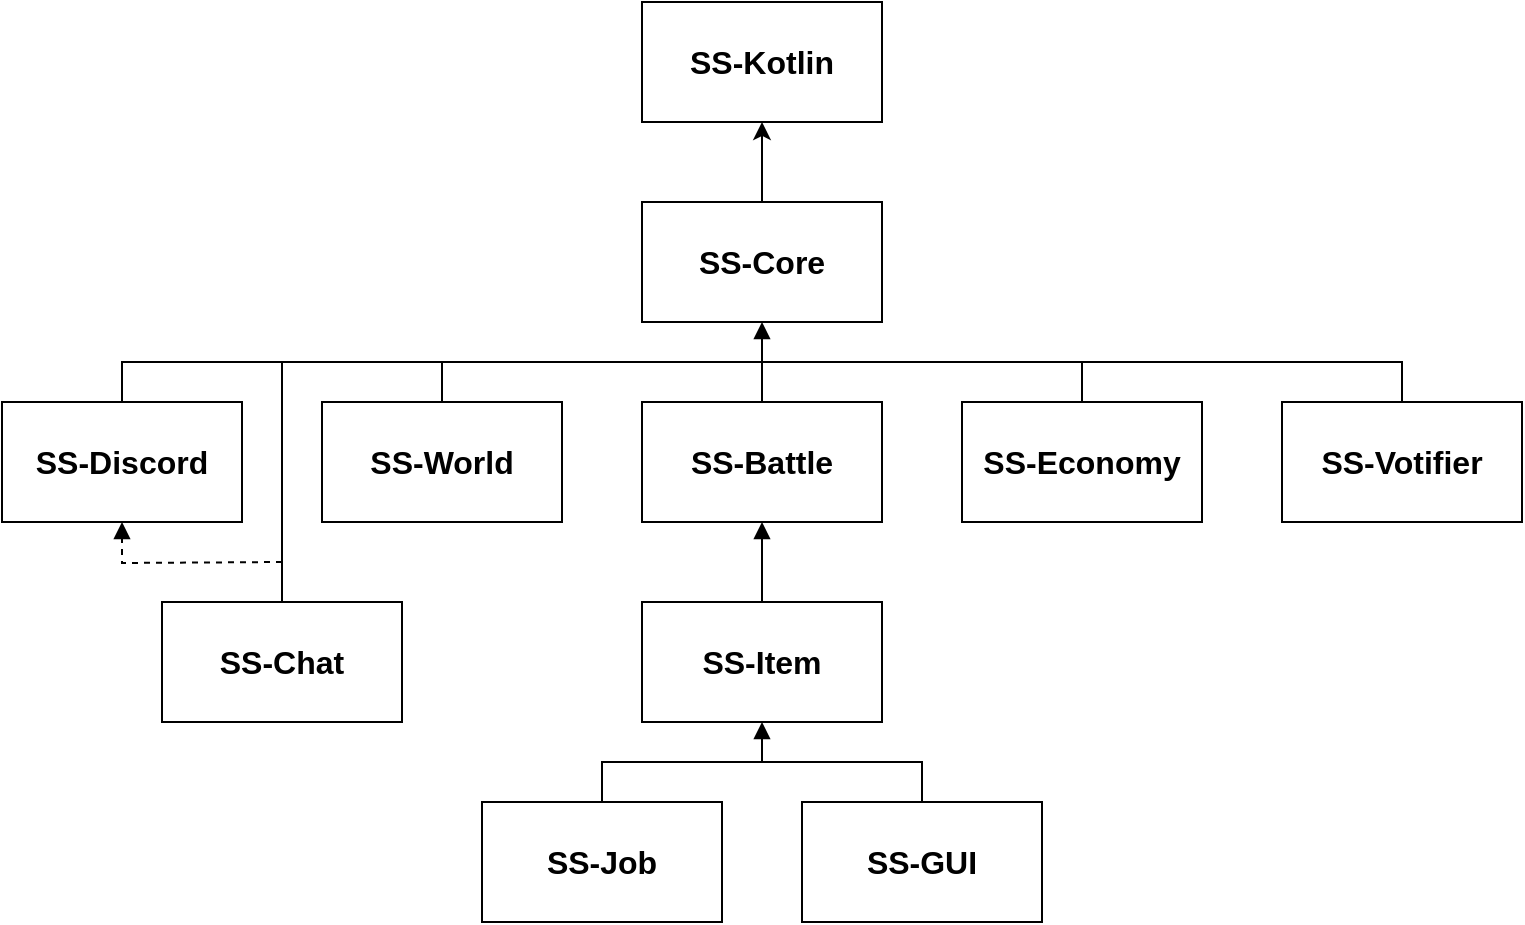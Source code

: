 <mxfile version="13.1.3" type="device"><diagram id="iCJhFCFJ18vj--K-sOZw" name="Page-1"><mxGraphModel dx="1673" dy="979" grid="1" gridSize="10" guides="1" tooltips="1" connect="1" arrows="1" fold="1" page="1" pageScale="1" pageWidth="827" pageHeight="1169" math="0" shadow="0"><root><mxCell id="0"/><mxCell id="1" parent="0"/><mxCell id="ueMMRVPoeT2nIW5ylTD2-1" value="&lt;font style=&quot;font-size: 16px&quot;&gt;&lt;b&gt;SS-Kotlin&lt;/b&gt;&lt;/font&gt;" style="rounded=0;whiteSpace=wrap;html=1;" parent="1" vertex="1"><mxGeometry x="360" y="20" width="120" height="60" as="geometry"/></mxCell><mxCell id="ueMMRVPoeT2nIW5ylTD2-23" value="" style="edgeStyle=orthogonalEdgeStyle;rounded=0;orthogonalLoop=1;jettySize=auto;html=1;" parent="1" source="ueMMRVPoeT2nIW5ylTD2-2" target="ueMMRVPoeT2nIW5ylTD2-1" edge="1"><mxGeometry relative="1" as="geometry"/></mxCell><mxCell id="ueMMRVPoeT2nIW5ylTD2-2" value="&lt;font style=&quot;font-size: 16px&quot;&gt;&lt;b&gt;SS-Core&lt;/b&gt;&lt;/font&gt;" style="rounded=0;whiteSpace=wrap;html=1;" parent="1" vertex="1"><mxGeometry x="360" y="120" width="120" height="60" as="geometry"/></mxCell><mxCell id="ueMMRVPoeT2nIW5ylTD2-27" style="edgeStyle=orthogonalEdgeStyle;rounded=0;orthogonalLoop=1;jettySize=auto;html=1;endArrow=none;endFill=0;" parent="1" source="ueMMRVPoeT2nIW5ylTD2-3" edge="1"><mxGeometry relative="1" as="geometry"><mxPoint x="420" y="210" as="targetPoint"/><Array as="points"><mxPoint x="260" y="200"/><mxPoint x="420" y="200"/></Array></mxGeometry></mxCell><mxCell id="ueMMRVPoeT2nIW5ylTD2-3" value="&lt;font style=&quot;font-size: 16px&quot;&gt;&lt;b&gt;SS-World&lt;br&gt;&lt;/b&gt;&lt;/font&gt;" style="rounded=0;whiteSpace=wrap;html=1;" parent="1" vertex="1"><mxGeometry x="200" y="220" width="120" height="60" as="geometry"/></mxCell><mxCell id="ueMMRVPoeT2nIW5ylTD2-18" value="" style="edgeStyle=orthogonalEdgeStyle;rounded=0;orthogonalLoop=1;jettySize=auto;html=1;endArrow=block;endFill=1;" parent="1" source="ueMMRVPoeT2nIW5ylTD2-4" target="ueMMRVPoeT2nIW5ylTD2-2" edge="1"><mxGeometry relative="1" as="geometry"/></mxCell><mxCell id="ueMMRVPoeT2nIW5ylTD2-4" value="&lt;font style=&quot;font-size: 16px&quot;&gt;&lt;b&gt;SS-Battle&lt;/b&gt;&lt;/font&gt;" style="rounded=0;whiteSpace=wrap;html=1;" parent="1" vertex="1"><mxGeometry x="360" y="220" width="120" height="60" as="geometry"/></mxCell><mxCell id="ueMMRVPoeT2nIW5ylTD2-17" value="" style="edgeStyle=orthogonalEdgeStyle;rounded=0;orthogonalLoop=1;jettySize=auto;html=1;endArrow=block;endFill=1;" parent="1" source="ueMMRVPoeT2nIW5ylTD2-7" target="ueMMRVPoeT2nIW5ylTD2-4" edge="1"><mxGeometry relative="1" as="geometry"/></mxCell><mxCell id="ueMMRVPoeT2nIW5ylTD2-7" value="&lt;font style=&quot;font-size: 16px&quot;&gt;&lt;b&gt;SS-Item&lt;/b&gt;&lt;/font&gt;" style="rounded=0;whiteSpace=wrap;html=1;" parent="1" vertex="1"><mxGeometry x="360" y="320" width="120" height="60" as="geometry"/></mxCell><mxCell id="ueMMRVPoeT2nIW5ylTD2-16" value="" style="edgeStyle=orthogonalEdgeStyle;rounded=0;orthogonalLoop=1;jettySize=auto;html=1;endArrow=block;endFill=1;" parent="1" source="ueMMRVPoeT2nIW5ylTD2-8" target="ueMMRVPoeT2nIW5ylTD2-7" edge="1"><mxGeometry relative="1" as="geometry"/></mxCell><mxCell id="ueMMRVPoeT2nIW5ylTD2-8" value="&lt;font style=&quot;font-size: 16px&quot;&gt;&lt;b&gt;SS-Job&lt;/b&gt;&lt;/font&gt;" style="rounded=0;whiteSpace=wrap;html=1;" parent="1" vertex="1"><mxGeometry x="280" y="420" width="120" height="60" as="geometry"/></mxCell><mxCell id="ueMMRVPoeT2nIW5ylTD2-24" style="edgeStyle=orthogonalEdgeStyle;rounded=0;orthogonalLoop=1;jettySize=auto;html=1;endArrow=none;endFill=0;" parent="1" source="ueMMRVPoeT2nIW5ylTD2-9" edge="1"><mxGeometry relative="1" as="geometry"><mxPoint x="420" y="210" as="targetPoint"/><Array as="points"><mxPoint x="580" y="200"/><mxPoint x="420" y="200"/></Array></mxGeometry></mxCell><mxCell id="ueMMRVPoeT2nIW5ylTD2-9" value="&lt;font style=&quot;font-size: 16px&quot;&gt;&lt;b&gt;SS-Economy&lt;/b&gt;&lt;/font&gt;" style="rounded=0;whiteSpace=wrap;html=1;" parent="1" vertex="1"><mxGeometry x="520" y="220" width="120" height="60" as="geometry"/></mxCell><mxCell id="ueMMRVPoeT2nIW5ylTD2-26" style="edgeStyle=orthogonalEdgeStyle;rounded=0;orthogonalLoop=1;jettySize=auto;html=1;endArrow=none;endFill=0;" parent="1" source="ueMMRVPoeT2nIW5ylTD2-10" edge="1"><mxGeometry relative="1" as="geometry"><mxPoint x="580" y="210" as="targetPoint"/><Array as="points"><mxPoint x="740" y="200"/><mxPoint x="580" y="200"/></Array></mxGeometry></mxCell><mxCell id="ueMMRVPoeT2nIW5ylTD2-10" value="&lt;font style=&quot;font-size: 16px&quot;&gt;&lt;b&gt;SS-Votifier&lt;/b&gt;&lt;/font&gt;" style="rounded=0;whiteSpace=wrap;html=1;" parent="1" vertex="1"><mxGeometry x="680" y="220" width="120" height="60" as="geometry"/></mxCell><mxCell id="aXyMLsGCkq3DJh9QdFTf-11" style="edgeStyle=orthogonalEdgeStyle;rounded=0;orthogonalLoop=1;jettySize=auto;html=1;endArrow=none;endFill=0;" edge="1" parent="1" source="ueMMRVPoeT2nIW5ylTD2-11"><mxGeometry relative="1" as="geometry"><mxPoint x="260" y="200" as="targetPoint"/><Array as="points"><mxPoint x="100" y="200"/></Array></mxGeometry></mxCell><mxCell id="ueMMRVPoeT2nIW5ylTD2-11" value="&lt;font style=&quot;font-size: 16px&quot;&gt;&lt;b&gt;SS-Discord&lt;/b&gt;&lt;/font&gt;" style="rounded=0;whiteSpace=wrap;html=1;" parent="1" vertex="1"><mxGeometry x="40" y="220" width="120" height="60" as="geometry"/></mxCell><mxCell id="bCsnbJk3i6tgreEaNvT9-4" style="edgeStyle=orthogonalEdgeStyle;rounded=0;orthogonalLoop=1;jettySize=auto;html=1;endArrow=none;endFill=0;" parent="1" source="bCsnbJk3i6tgreEaNvT9-1" edge="1"><mxGeometry relative="1" as="geometry"><mxPoint x="420" y="400" as="targetPoint"/><Array as="points"><mxPoint x="500" y="400"/></Array></mxGeometry></mxCell><mxCell id="bCsnbJk3i6tgreEaNvT9-1" value="&lt;font style=&quot;font-size: 16px&quot;&gt;&lt;b&gt;SS-GUI&lt;/b&gt;&lt;/font&gt;" style="rounded=0;whiteSpace=wrap;html=1;" parent="1" vertex="1"><mxGeometry x="440" y="420" width="120" height="60" as="geometry"/></mxCell><mxCell id="aXyMLsGCkq3DJh9QdFTf-6" style="edgeStyle=orthogonalEdgeStyle;rounded=0;orthogonalLoop=1;jettySize=auto;html=1;entryX=0.5;entryY=1;entryDx=0;entryDy=0;endArrow=block;endFill=1;dashed=1;" edge="1" parent="1" target="ueMMRVPoeT2nIW5ylTD2-11"><mxGeometry relative="1" as="geometry"><mxPoint x="180" y="300" as="sourcePoint"/></mxGeometry></mxCell><mxCell id="aXyMLsGCkq3DJh9QdFTf-12" style="edgeStyle=orthogonalEdgeStyle;rounded=0;orthogonalLoop=1;jettySize=auto;html=1;endArrow=none;endFill=0;" edge="1" parent="1" source="aXyMLsGCkq3DJh9QdFTf-4"><mxGeometry relative="1" as="geometry"><mxPoint x="180" y="200" as="targetPoint"/></mxGeometry></mxCell><mxCell id="aXyMLsGCkq3DJh9QdFTf-4" value="&lt;font style=&quot;font-size: 16px&quot;&gt;&lt;b&gt;SS-Chat&lt;/b&gt;&lt;/font&gt;" style="rounded=0;whiteSpace=wrap;html=1;" vertex="1" parent="1"><mxGeometry x="120" y="320" width="120" height="60" as="geometry"/></mxCell></root></mxGraphModel></diagram></mxfile>